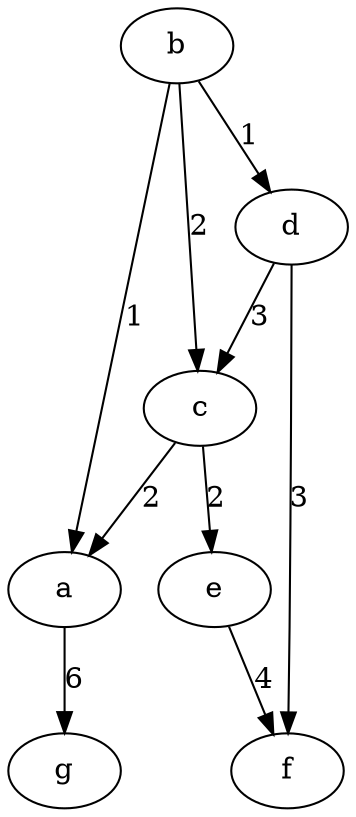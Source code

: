 digraph MyGraph {
   a;
   b;
   c;
   d;
   e;
   f;
   g;
   b -> a [w=1,label=1];
   b -> c [w=2,label=2];
   c -> a [w=2,label=2];
   d -> c [w=3,label=3];
   b -> d [w=1,label=1];
   c -> e [w=2,label=2];
   e -> f [w=4,label=4];
   d -> f [w=3,label=3];
   a -> g [w=6,label=6];
}
